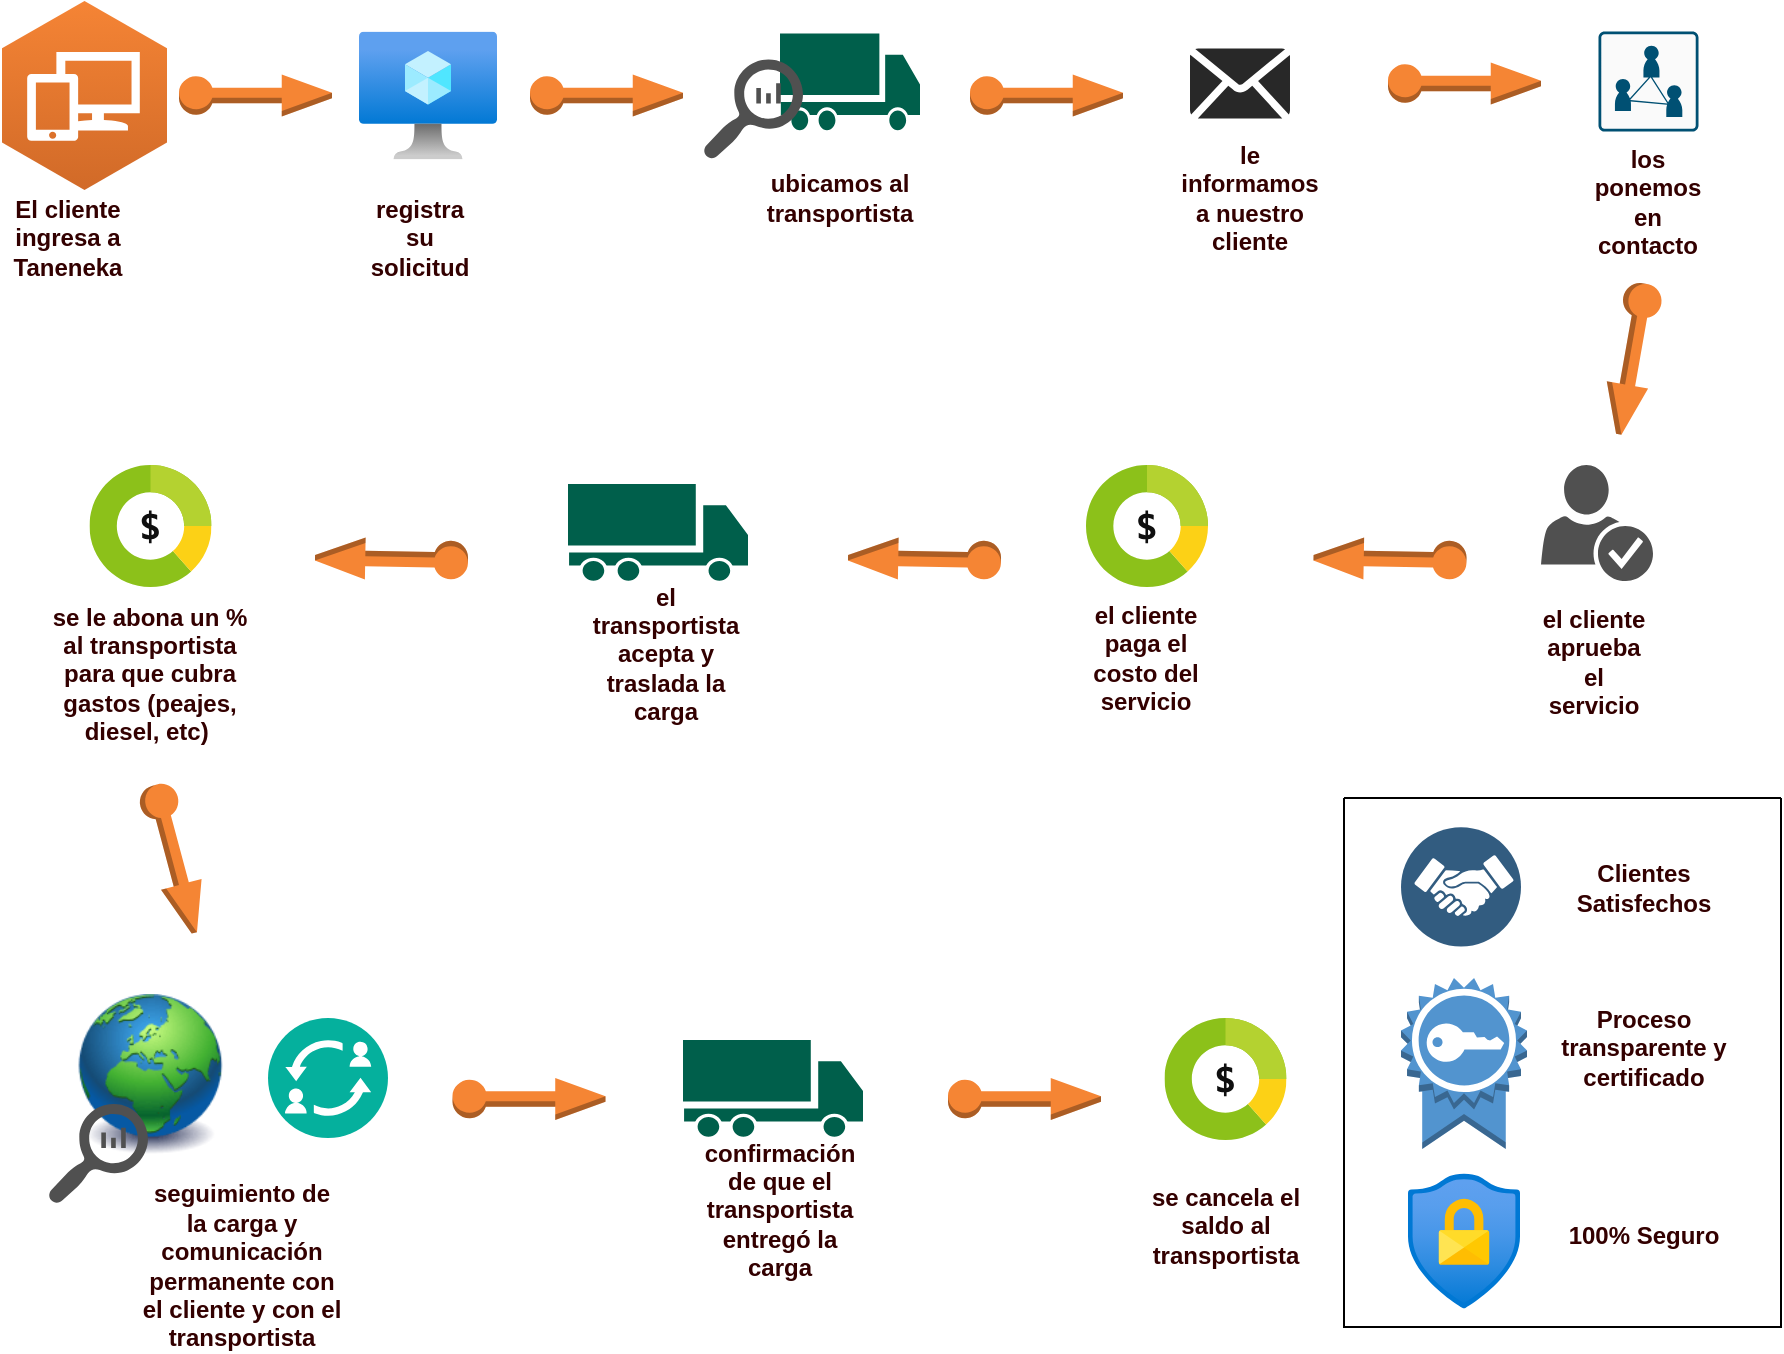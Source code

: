 <mxfile version="20.2.5" type="github">
  <diagram id="C2fSY1v2SiZeoUbDoYyL" name="Page-1">
    <mxGraphModel dx="1038" dy="602" grid="1" gridSize="10" guides="1" tooltips="1" connect="1" arrows="1" fold="1" page="1" pageScale="1" pageWidth="1169" pageHeight="827" math="0" shadow="0">
      <root>
        <mxCell id="0" />
        <mxCell id="1" parent="0" />
        <mxCell id="xm-ksiIEv6j5-uSu17su-44" value="" style="sketch=0;pointerEvents=1;shadow=0;dashed=0;html=1;strokeColor=none;fillColor=#005F4B;labelPosition=center;verticalLabelPosition=bottom;verticalAlign=top;align=center;outlineConnect=0;shape=mxgraph.veeam2.transport;" vertex="1" parent="1">
          <mxGeometry x="536" y="87.75" width="70" height="50" as="geometry" />
        </mxCell>
        <mxCell id="xm-ksiIEv6j5-uSu17su-8" value="" style="image;html=1;image=img/lib/clip_art/general/Earth_globe_128x128.png" vertex="1" parent="1">
          <mxGeometry x="181.25" y="568" width="80" height="80" as="geometry" />
        </mxCell>
        <mxCell id="xm-ksiIEv6j5-uSu17su-12" value="" style="outlineConnect=0;dashed=0;verticalLabelPosition=bottom;verticalAlign=top;align=center;html=1;shape=mxgraph.aws3.elastic_ip;fillColor=#F58534;gradientColor=none;rotation=0;" vertex="1" parent="1">
          <mxGeometry x="235.5" y="108.25" width="76.5" height="21" as="geometry" />
        </mxCell>
        <mxCell id="xm-ksiIEv6j5-uSu17su-13" value="" style="outlineConnect=0;dashed=0;verticalLabelPosition=bottom;verticalAlign=top;align=center;html=1;shape=mxgraph.aws3.workspaces;fillColor=#D16A28;gradientColor=#F58435;gradientDirection=north;" vertex="1" parent="1">
          <mxGeometry x="147" y="71.5" width="82.5" height="94.5" as="geometry" />
        </mxCell>
        <mxCell id="xm-ksiIEv6j5-uSu17su-14" value="" style="outlineConnect=0;dashed=0;verticalLabelPosition=bottom;verticalAlign=top;align=center;html=1;shape=mxgraph.aws3.certificate;fillColor=#5294CF;gradientColor=none;" vertex="1" parent="1">
          <mxGeometry x="846.5" y="560" width="63" height="85.5" as="geometry" />
        </mxCell>
        <mxCell id="xm-ksiIEv6j5-uSu17su-16" value="" style="aspect=fixed;html=1;points=[];align=center;image;fontSize=12;image=img/lib/azure2/compute/Virtual_Machine.svg;" vertex="1" parent="1">
          <mxGeometry x="325.5" y="86.75" width="69" height="64" as="geometry" />
        </mxCell>
        <mxCell id="xm-ksiIEv6j5-uSu17su-18" value="" style="aspect=fixed;html=1;points=[];align=center;image;fontSize=12;image=img/lib/azure2/security/Conditional_Access.svg;" vertex="1" parent="1">
          <mxGeometry x="850" y="657.5" width="56.0" height="68" as="geometry" />
        </mxCell>
        <mxCell id="xm-ksiIEv6j5-uSu17su-19" value="" style="sketch=0;pointerEvents=1;shadow=0;dashed=0;html=1;strokeColor=none;labelPosition=center;verticalLabelPosition=bottom;verticalAlign=top;align=center;fillColor=#505050;shape=mxgraph.mscae.oms.log_search" vertex="1" parent="1">
          <mxGeometry x="497.5" y="100.75" width="50" height="50" as="geometry" />
        </mxCell>
        <mxCell id="xm-ksiIEv6j5-uSu17su-23" value="" style="sketch=0;aspect=fixed;html=1;points=[];align=center;image;fontSize=12;image=img/lib/mscae/BillingHub.svg;" vertex="1" parent="1">
          <mxGeometry x="689" y="303.5" width="61" height="61" as="geometry" />
        </mxCell>
        <mxCell id="xm-ksiIEv6j5-uSu17su-25" value="" style="sketch=0;points=[[0.015,0.015,0],[0.985,0.015,0],[0.985,0.985,0],[0.015,0.985,0],[0.25,0,0],[0.5,0,0],[0.75,0,0],[1,0.25,0],[1,0.5,0],[1,0.75,0],[0.75,1,0],[0.5,1,0],[0.25,1,0],[0,0.75,0],[0,0.5,0],[0,0.25,0]];verticalLabelPosition=bottom;html=1;verticalAlign=top;aspect=fixed;align=center;pointerEvents=1;shape=mxgraph.cisco19.rect;prIcon=multipoint_meeting_server;fillColor=#FAFAFA;strokeColor=#005073;" vertex="1" parent="1">
          <mxGeometry x="945.25" y="86.75" width="50" height="50" as="geometry" />
        </mxCell>
        <mxCell id="xm-ksiIEv6j5-uSu17su-30" value="" style="verticalLabelPosition=bottom;sketch=0;html=1;fillColor=#282828;strokeColor=none;verticalAlign=top;pointerEvents=1;align=center;shape=mxgraph.cisco_safe.iot_things_icons.icon34;" vertex="1" parent="1">
          <mxGeometry x="741" y="95.25" width="50" height="35" as="geometry" />
        </mxCell>
        <mxCell id="xm-ksiIEv6j5-uSu17su-31" value="" style="aspect=fixed;perimeter=ellipsePerimeter;html=1;align=center;shadow=0;dashed=0;fontColor=#4277BB;labelBackgroundColor=#ffffff;fontSize=12;spacingTop=3;image;image=img/lib/ibm/blockchain/membership_services_provider_api.svg;" vertex="1" parent="1">
          <mxGeometry x="846.5" y="484.5" width="60" height="60" as="geometry" />
        </mxCell>
        <mxCell id="xm-ksiIEv6j5-uSu17su-32" value="" style="aspect=fixed;perimeter=ellipsePerimeter;html=1;align=center;shadow=0;dashed=0;fontColor=#4277BB;labelBackgroundColor=#ffffff;fontSize=12;spacingTop=3;image;image=img/lib/ibm/blockchain/transaction_manager.svg;" vertex="1" parent="1">
          <mxGeometry x="280" y="580" width="60" height="60" as="geometry" />
        </mxCell>
        <mxCell id="xm-ksiIEv6j5-uSu17su-49" value="El cliente ingresa a Taneneka" style="text;html=1;strokeColor=none;fillColor=none;align=center;verticalAlign=middle;whiteSpace=wrap;rounded=0;fontColor=#330000;fontStyle=1" vertex="1" parent="1">
          <mxGeometry x="149.75" y="180" width="60" height="20" as="geometry" />
        </mxCell>
        <mxCell id="xm-ksiIEv6j5-uSu17su-53" value="registra su solicitud" style="text;html=1;strokeColor=none;fillColor=none;align=center;verticalAlign=middle;whiteSpace=wrap;rounded=0;fontColor=#330000;fontStyle=1" vertex="1" parent="1">
          <mxGeometry x="325.5" y="180" width="60" height="20" as="geometry" />
        </mxCell>
        <mxCell id="xm-ksiIEv6j5-uSu17su-54" value="" style="outlineConnect=0;dashed=0;verticalLabelPosition=bottom;verticalAlign=top;align=center;html=1;shape=mxgraph.aws3.elastic_ip;fillColor=#F58534;gradientColor=none;rotation=0;" vertex="1" parent="1">
          <mxGeometry x="411" y="108.25" width="76.5" height="21" as="geometry" />
        </mxCell>
        <mxCell id="xm-ksiIEv6j5-uSu17su-55" value="ubicamos al transportista" style="text;html=1;strokeColor=none;fillColor=none;align=center;verticalAlign=middle;whiteSpace=wrap;rounded=0;fontColor=#330000;fontStyle=1" vertex="1" parent="1">
          <mxGeometry x="536" y="160" width="60" height="20" as="geometry" />
        </mxCell>
        <mxCell id="xm-ksiIEv6j5-uSu17su-57" value="" style="outlineConnect=0;dashed=0;verticalLabelPosition=bottom;verticalAlign=top;align=center;html=1;shape=mxgraph.aws3.elastic_ip;fillColor=#F58534;gradientColor=none;rotation=0;" vertex="1" parent="1">
          <mxGeometry x="631" y="108.25" width="76.5" height="21" as="geometry" />
        </mxCell>
        <mxCell id="xm-ksiIEv6j5-uSu17su-59" value="" style="sketch=0;pointerEvents=1;shadow=0;dashed=0;html=1;strokeColor=none;labelPosition=center;verticalLabelPosition=bottom;verticalAlign=top;align=center;fillColor=#505050;shape=mxgraph.mscae.oms.log_search" vertex="1" parent="1">
          <mxGeometry x="170" y="623" width="50" height="50" as="geometry" />
        </mxCell>
        <mxCell id="xm-ksiIEv6j5-uSu17su-61" value="le informamos a nuestro cliente" style="text;html=1;strokeColor=none;fillColor=none;align=center;verticalAlign=middle;whiteSpace=wrap;rounded=0;fontColor=#330000;fontStyle=1" vertex="1" parent="1">
          <mxGeometry x="741" y="160" width="60" height="20" as="geometry" />
        </mxCell>
        <mxCell id="xm-ksiIEv6j5-uSu17su-62" value="" style="outlineConnect=0;dashed=0;verticalLabelPosition=bottom;verticalAlign=top;align=center;html=1;shape=mxgraph.aws3.elastic_ip;fillColor=#F58534;gradientColor=none;rotation=100;" vertex="1" parent="1">
          <mxGeometry x="923.75" y="240" width="76.5" height="21" as="geometry" />
        </mxCell>
        <mxCell id="xm-ksiIEv6j5-uSu17su-63" value="los ponemos en contacto" style="text;html=1;strokeColor=none;fillColor=none;align=center;verticalAlign=middle;whiteSpace=wrap;rounded=0;fontColor=#330000;fontStyle=1" vertex="1" parent="1">
          <mxGeometry x="940.25" y="161.75" width="60" height="20" as="geometry" />
        </mxCell>
        <mxCell id="xm-ksiIEv6j5-uSu17su-69" value="" style="sketch=0;pointerEvents=1;shadow=0;dashed=0;html=1;strokeColor=none;fillColor=#505050;labelPosition=center;verticalLabelPosition=bottom;verticalAlign=top;outlineConnect=0;align=center;shape=mxgraph.office.users.credentials;fontColor=#330000;" vertex="1" parent="1">
          <mxGeometry x="916.5" y="303.5" width="56" height="58" as="geometry" />
        </mxCell>
        <mxCell id="xm-ksiIEv6j5-uSu17su-71" value="" style="outlineConnect=0;dashed=0;verticalLabelPosition=bottom;verticalAlign=top;align=center;html=1;shape=mxgraph.aws3.elastic_ip;fillColor=#F58534;gradientColor=none;rotation=-179;" vertex="1" parent="1">
          <mxGeometry x="802.75" y="340" width="76.5" height="21" as="geometry" />
        </mxCell>
        <mxCell id="xm-ksiIEv6j5-uSu17su-72" value="el cliente aprueba el servicio" style="text;html=1;strokeColor=none;fillColor=none;align=center;verticalAlign=middle;whiteSpace=wrap;rounded=0;fontColor=#330000;fontStyle=1" vertex="1" parent="1">
          <mxGeometry x="912.5" y="392" width="60" height="20" as="geometry" />
        </mxCell>
        <mxCell id="xm-ksiIEv6j5-uSu17su-74" value="" style="outlineConnect=0;dashed=0;verticalLabelPosition=bottom;verticalAlign=top;align=center;html=1;shape=mxgraph.aws3.elastic_ip;fillColor=#F58534;gradientColor=none;rotation=-179;" vertex="1" parent="1">
          <mxGeometry x="570" y="340" width="76.5" height="21" as="geometry" />
        </mxCell>
        <mxCell id="xm-ksiIEv6j5-uSu17su-75" value="el cliente paga el costo del servicio" style="text;html=1;strokeColor=none;fillColor=none;align=center;verticalAlign=middle;whiteSpace=wrap;rounded=0;fontColor=#330000;fontStyle=1" vertex="1" parent="1">
          <mxGeometry x="689" y="389.5" width="60" height="20" as="geometry" />
        </mxCell>
        <mxCell id="xm-ksiIEv6j5-uSu17su-78" value="" style="outlineConnect=0;dashed=0;verticalLabelPosition=bottom;verticalAlign=top;align=center;html=1;shape=mxgraph.aws3.elastic_ip;fillColor=#F58534;gradientColor=none;rotation=-179;" vertex="1" parent="1">
          <mxGeometry x="303.5" y="340" width="76.5" height="21" as="geometry" />
        </mxCell>
        <mxCell id="xm-ksiIEv6j5-uSu17su-79" value="" style="sketch=0;aspect=fixed;html=1;points=[];align=center;image;fontSize=12;image=img/lib/mscae/BillingHub.svg;" vertex="1" parent="1">
          <mxGeometry x="190.75" y="303.5" width="61" height="61" as="geometry" />
        </mxCell>
        <mxCell id="xm-ksiIEv6j5-uSu17su-80" value="se le abona un % al transportista para que cubra gastos (peajes, diesel, etc)&amp;nbsp;" style="text;html=1;strokeColor=none;fillColor=none;align=center;verticalAlign=middle;whiteSpace=wrap;rounded=0;fontColor=#330000;fontStyle=1" vertex="1" parent="1">
          <mxGeometry x="170" y="397.5" width="101.5" height="20" as="geometry" />
        </mxCell>
        <mxCell id="xm-ksiIEv6j5-uSu17su-82" value="" style="sketch=0;pointerEvents=1;shadow=0;dashed=0;html=1;strokeColor=none;fillColor=#005F4B;labelPosition=center;verticalLabelPosition=bottom;verticalAlign=top;align=center;outlineConnect=0;shape=mxgraph.veeam2.transport;" vertex="1" parent="1">
          <mxGeometry x="430" y="313" width="90" height="50" as="geometry" />
        </mxCell>
        <mxCell id="xm-ksiIEv6j5-uSu17su-81" value="" style="outlineConnect=0;dashed=0;verticalLabelPosition=bottom;verticalAlign=top;align=center;html=1;shape=mxgraph.aws3.elastic_ip;fillColor=#F58534;gradientColor=none;rotation=75;" vertex="1" parent="1">
          <mxGeometry x="195" y="490" width="76.5" height="21" as="geometry" />
        </mxCell>
        <mxCell id="xm-ksiIEv6j5-uSu17su-84" value="el transportista acepta y traslada la carga" style="text;html=1;strokeColor=none;fillColor=none;align=center;verticalAlign=middle;whiteSpace=wrap;rounded=0;fontColor=#330000;fontStyle=1" vertex="1" parent="1">
          <mxGeometry x="448.75" y="387.5" width="60" height="20" as="geometry" />
        </mxCell>
        <mxCell id="xm-ksiIEv6j5-uSu17su-85" value="" style="outlineConnect=0;dashed=0;verticalLabelPosition=bottom;verticalAlign=top;align=center;html=1;shape=mxgraph.aws3.elastic_ip;fillColor=#F58534;gradientColor=none;rotation=0;" vertex="1" parent="1">
          <mxGeometry x="620" y="610" width="76.5" height="21" as="geometry" />
        </mxCell>
        <mxCell id="xm-ksiIEv6j5-uSu17su-86" value="" style="outlineConnect=0;dashed=0;verticalLabelPosition=bottom;verticalAlign=top;align=center;html=1;shape=mxgraph.aws3.elastic_ip;fillColor=#F58534;gradientColor=none;rotation=0;" vertex="1" parent="1">
          <mxGeometry x="372.25" y="610" width="76.5" height="21" as="geometry" />
        </mxCell>
        <mxCell id="xm-ksiIEv6j5-uSu17su-87" value="seguimiento de la carga y comunicación permanente con el cliente y con el transportista" style="text;html=1;strokeColor=none;fillColor=none;align=center;verticalAlign=middle;whiteSpace=wrap;rounded=0;fontColor=#330000;fontStyle=1" vertex="1" parent="1">
          <mxGeometry x="215.75" y="694" width="101.5" height="20" as="geometry" />
        </mxCell>
        <mxCell id="xm-ksiIEv6j5-uSu17su-88" value="" style="sketch=0;pointerEvents=1;shadow=0;dashed=0;html=1;strokeColor=none;fillColor=#005F4B;labelPosition=center;verticalLabelPosition=bottom;verticalAlign=top;align=center;outlineConnect=0;shape=mxgraph.veeam2.transport;" vertex="1" parent="1">
          <mxGeometry x="487.5" y="591" width="90" height="50" as="geometry" />
        </mxCell>
        <mxCell id="xm-ksiIEv6j5-uSu17su-89" value="confirmación de que el transportista entregó la carga" style="text;html=1;strokeColor=none;fillColor=none;align=center;verticalAlign=middle;whiteSpace=wrap;rounded=0;fontColor=#330000;fontStyle=1" vertex="1" parent="1">
          <mxGeometry x="506.25" y="665.5" width="60" height="20" as="geometry" />
        </mxCell>
        <mxCell id="xm-ksiIEv6j5-uSu17su-90" value="" style="sketch=0;aspect=fixed;html=1;points=[];align=center;image;fontSize=12;image=img/lib/mscae/BillingHub.svg;" vertex="1" parent="1">
          <mxGeometry x="728.25" y="580" width="61" height="61" as="geometry" />
        </mxCell>
        <mxCell id="xm-ksiIEv6j5-uSu17su-91" value="se cancela el saldo al transportista" style="text;html=1;strokeColor=none;fillColor=none;align=center;verticalAlign=middle;whiteSpace=wrap;rounded=0;fontColor=#330000;fontStyle=1" vertex="1" parent="1">
          <mxGeometry x="707.5" y="674" width="101.5" height="20" as="geometry" />
        </mxCell>
        <mxCell id="xm-ksiIEv6j5-uSu17su-92" value="" style="outlineConnect=0;dashed=0;verticalLabelPosition=bottom;verticalAlign=top;align=center;html=1;shape=mxgraph.aws3.elastic_ip;fillColor=#F58534;gradientColor=none;rotation=0;" vertex="1" parent="1">
          <mxGeometry x="840" y="102.25" width="76.5" height="21" as="geometry" />
        </mxCell>
        <mxCell id="xm-ksiIEv6j5-uSu17su-100" value="Clientes Satisfechos" style="text;html=1;strokeColor=none;fillColor=none;align=center;verticalAlign=middle;whiteSpace=wrap;rounded=0;fontColor=#330000;fontStyle=1" vertex="1" parent="1">
          <mxGeometry x="916.5" y="504.5" width="101.5" height="20" as="geometry" />
        </mxCell>
        <mxCell id="xm-ksiIEv6j5-uSu17su-101" value="Proceso transparente y certificado" style="text;html=1;strokeColor=none;fillColor=none;align=center;verticalAlign=middle;whiteSpace=wrap;rounded=0;fontColor=#330000;fontStyle=1" vertex="1" parent="1">
          <mxGeometry x="916.5" y="584.5" width="101.5" height="20" as="geometry" />
        </mxCell>
        <mxCell id="xm-ksiIEv6j5-uSu17su-102" value="100% Seguro" style="text;html=1;strokeColor=none;fillColor=none;align=center;verticalAlign=middle;whiteSpace=wrap;rounded=0;fontColor=#330000;fontStyle=1" vertex="1" parent="1">
          <mxGeometry x="916.5" y="678.5" width="101.5" height="20" as="geometry" />
        </mxCell>
        <mxCell id="xm-ksiIEv6j5-uSu17su-104" value="" style="swimlane;startSize=0;fontColor=#330000;" vertex="1" parent="1">
          <mxGeometry x="818" y="470" width="218.5" height="264.5" as="geometry" />
        </mxCell>
      </root>
    </mxGraphModel>
  </diagram>
</mxfile>

